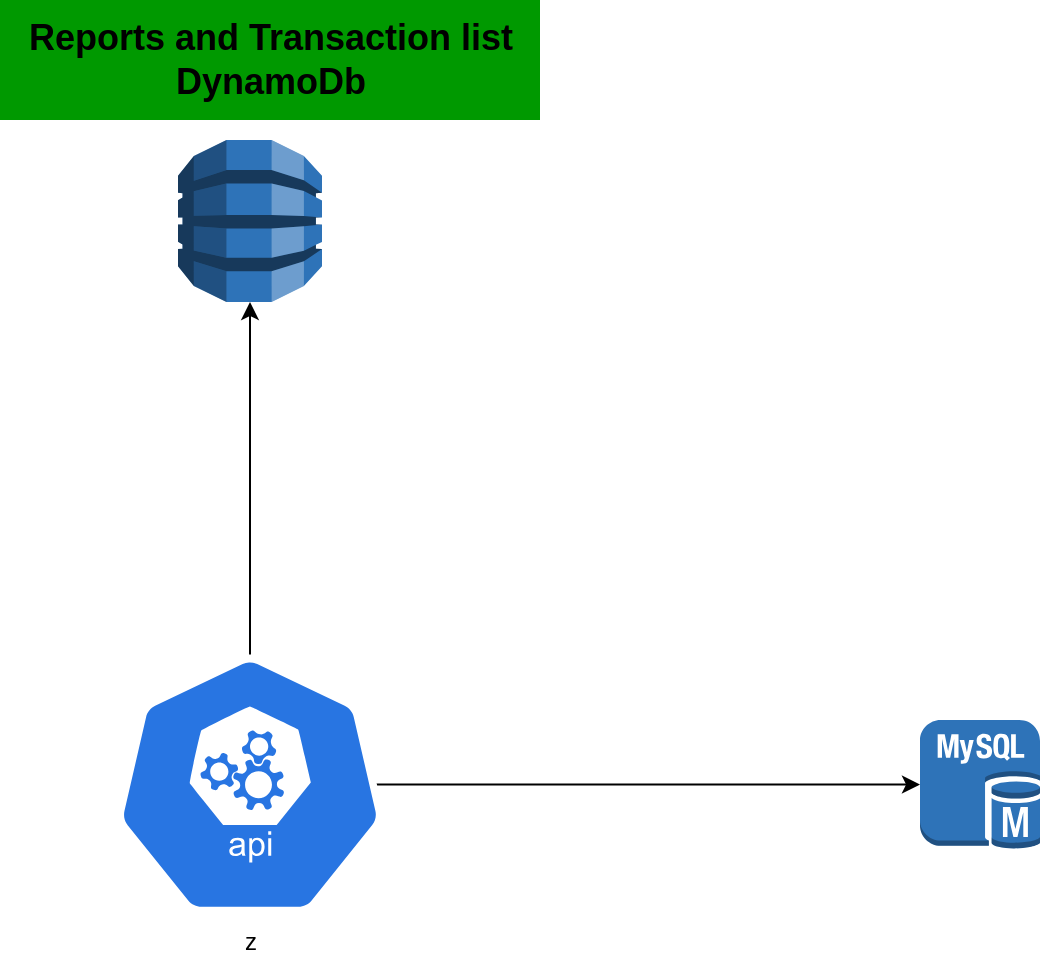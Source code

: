 <mxfile version="22.1.5" type="github">
  <diagram name="Page-1" id="ItI1hB4IgXAXl_tU92D9">
    <mxGraphModel dx="1002" dy="535" grid="1" gridSize="10" guides="1" tooltips="1" connect="1" arrows="1" fold="1" page="1" pageScale="1" pageWidth="850" pageHeight="1100" math="0" shadow="0">
      <root>
        <mxCell id="0" />
        <mxCell id="1" parent="0" />
        <mxCell id="do_G5ldDrprHSxj4ACTd-5" style="edgeStyle=orthogonalEdgeStyle;rounded=0;orthogonalLoop=1;jettySize=auto;html=1;exitX=0.833;exitY=0.5;exitDx=0;exitDy=0;exitPerimeter=0;" edge="1" parent="1" source="do_G5ldDrprHSxj4ACTd-1" target="do_G5ldDrprHSxj4ACTd-3">
          <mxGeometry relative="1" as="geometry" />
        </mxCell>
        <mxCell id="do_G5ldDrprHSxj4ACTd-1" value="z" style="sketch=0;html=1;dashed=0;whitespace=wrap;fillColor=#2875E2;strokeColor=#ffffff;points=[[0.005,0.63,0],[0.1,0.2,0],[0.9,0.2,0],[0.5,0,0],[0.995,0.63,0],[0.72,0.99,0],[0.5,1,0],[0.28,0.99,0]];verticalLabelPosition=bottom;align=center;verticalAlign=top;shape=mxgraph.kubernetes.icon;prIcon=api" vertex="1" parent="1">
          <mxGeometry x="245" y="477.25" width="180" height="130" as="geometry" />
        </mxCell>
        <mxCell id="do_G5ldDrprHSxj4ACTd-2" value="" style="outlineConnect=0;dashed=0;verticalLabelPosition=bottom;verticalAlign=top;align=center;html=1;shape=mxgraph.aws3.dynamo_db;fillColor=#2E73B8;gradientColor=none;" vertex="1" parent="1">
          <mxGeometry x="299" y="220" width="72" height="81" as="geometry" />
        </mxCell>
        <mxCell id="do_G5ldDrprHSxj4ACTd-3" value="" style="outlineConnect=0;dashed=0;verticalLabelPosition=bottom;verticalAlign=top;align=center;html=1;shape=mxgraph.aws3.mysql_db_instance;fillColor=#2E73B8;gradientColor=none;" vertex="1" parent="1">
          <mxGeometry x="670" y="510" width="60" height="64.5" as="geometry" />
        </mxCell>
        <mxCell id="do_G5ldDrprHSxj4ACTd-7" style="edgeStyle=orthogonalEdgeStyle;rounded=0;orthogonalLoop=1;jettySize=auto;html=1;entryX=0.5;entryY=1;entryDx=0;entryDy=0;entryPerimeter=0;" edge="1" parent="1" source="do_G5ldDrprHSxj4ACTd-1" target="do_G5ldDrprHSxj4ACTd-2">
          <mxGeometry relative="1" as="geometry" />
        </mxCell>
        <mxCell id="do_G5ldDrprHSxj4ACTd-8" value="&lt;b&gt;&lt;font style=&quot;font-size: 18px;&quot;&gt;Reports and Transaction list&lt;br&gt;DynamoDb&lt;br&gt;&lt;/font&gt;&lt;/b&gt;" style="text;html=1;align=center;verticalAlign=middle;resizable=0;points=[];autosize=1;strokeColor=none;fillColor=#009900;" vertex="1" parent="1">
          <mxGeometry x="210" y="150" width="270" height="60" as="geometry" />
        </mxCell>
      </root>
    </mxGraphModel>
  </diagram>
</mxfile>
